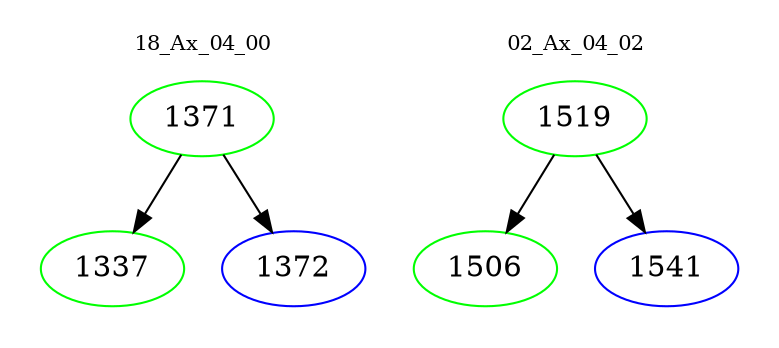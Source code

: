 digraph{
subgraph cluster_0 {
color = white
label = "18_Ax_04_00";
fontsize=10;
T0_1371 [label="1371", color="green"]
T0_1371 -> T0_1337 [color="black"]
T0_1337 [label="1337", color="green"]
T0_1371 -> T0_1372 [color="black"]
T0_1372 [label="1372", color="blue"]
}
subgraph cluster_1 {
color = white
label = "02_Ax_04_02";
fontsize=10;
T1_1519 [label="1519", color="green"]
T1_1519 -> T1_1506 [color="black"]
T1_1506 [label="1506", color="green"]
T1_1519 -> T1_1541 [color="black"]
T1_1541 [label="1541", color="blue"]
}
}
